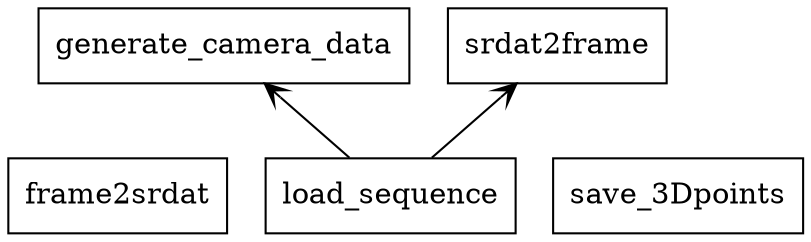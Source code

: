 digraph "packages_No_Name" {
charset="utf-8"
rankdir=BT
"0" [label="frame2srdat", shape="box"];
"1" [label="generate_camera_data", shape="box"];
"2" [label="load_sequence", shape="box"];
"3" [label="save_3Dpoints", shape="box"];
"4" [label="srdat2frame", shape="box"];
"2" -> "1" [arrowhead="open", arrowtail="none"];
"2" -> "4" [arrowhead="open", arrowtail="none"];
}
